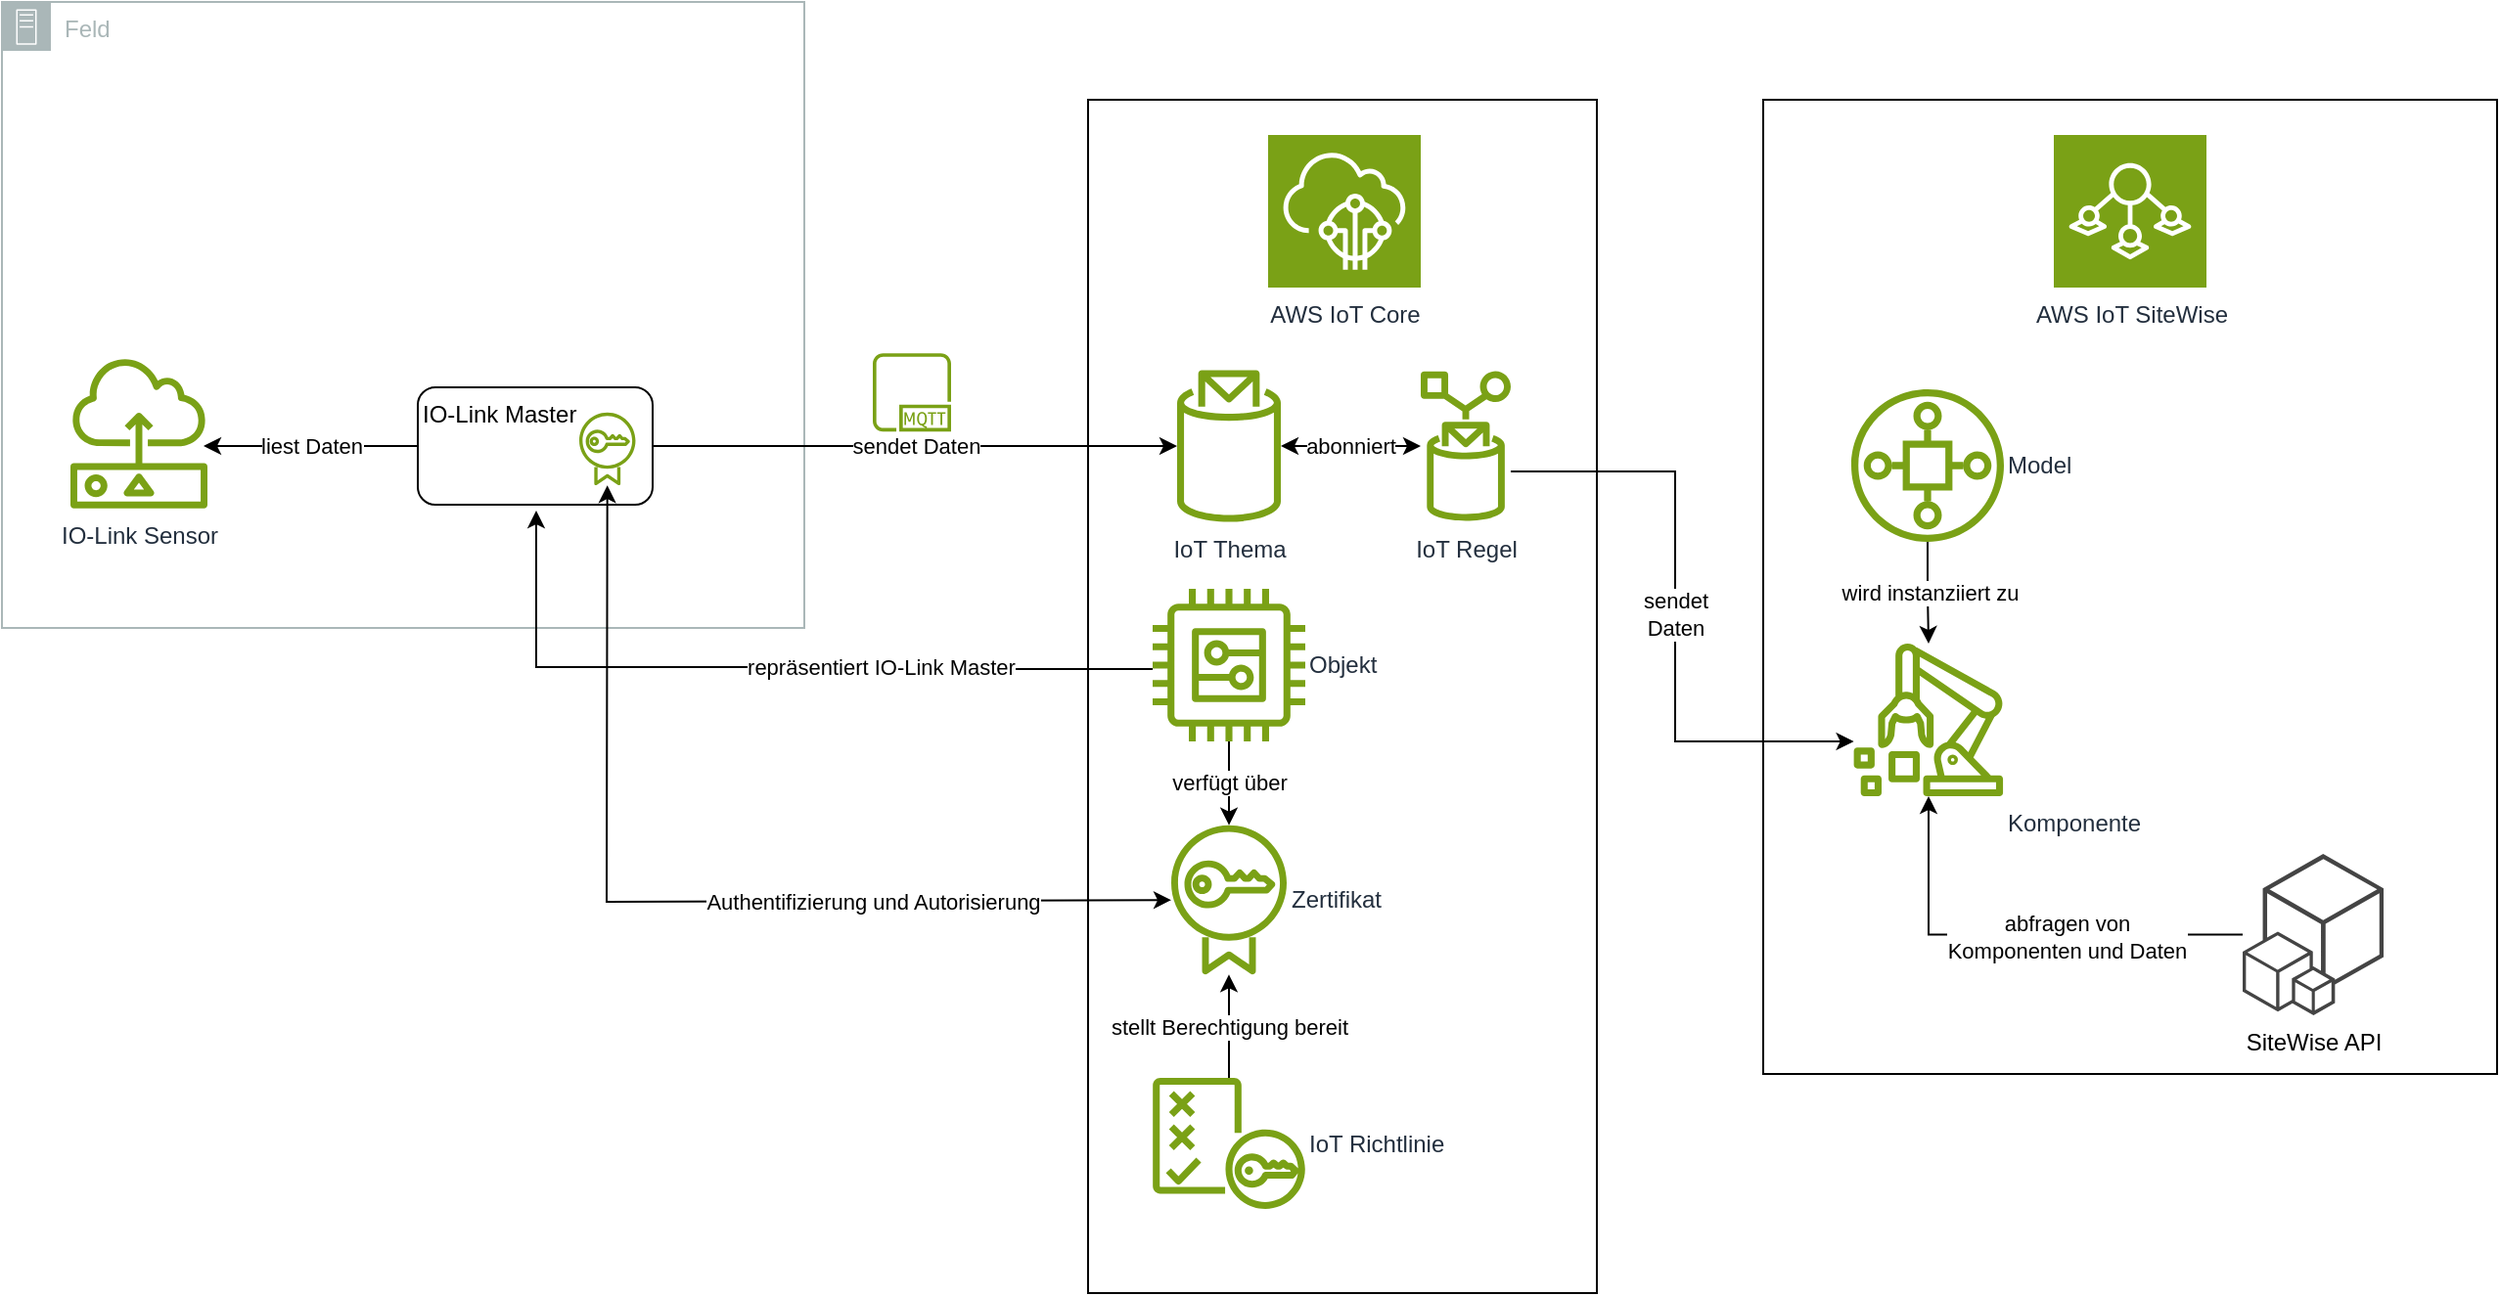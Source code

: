 <mxfile version="26.0.12" pages="2">
  <diagram name="Page-1" id="C6y82SUI9EZybyrPN-1k">
    <mxGraphModel dx="2179" dy="601" grid="1" gridSize="10" guides="1" tooltips="1" connect="1" arrows="1" fold="1" page="1" pageScale="1" pageWidth="850" pageHeight="1100" math="0" shadow="0">
      <root>
        <mxCell id="0" />
        <mxCell id="1" parent="0" />
        <mxCell id="kGXVVBS_KSktztfMy0yq-47" value="" style="rounded=0;whiteSpace=wrap;html=1;" parent="1" vertex="1">
          <mxGeometry x="130" y="190" width="260" height="610" as="geometry" />
        </mxCell>
        <mxCell id="kGXVVBS_KSktztfMy0yq-19" value="Feld" style="sketch=0;outlineConnect=0;gradientColor=none;html=1;whiteSpace=wrap;fontSize=12;fontStyle=0;shape=mxgraph.aws4.group;grIcon=mxgraph.aws4.group_on_premise;strokeColor=#AAB7B8;fillColor=none;verticalAlign=top;align=left;spacingLeft=30;fontColor=#AAB7B8;dashed=0;" parent="1" vertex="1">
          <mxGeometry x="-425" y="140" width="410" height="320" as="geometry" />
        </mxCell>
        <mxCell id="kGXVVBS_KSktztfMy0yq-15" value="" style="rounded=0;whiteSpace=wrap;html=1;" parent="1" vertex="1">
          <mxGeometry x="475" y="190" width="375" height="498" as="geometry" />
        </mxCell>
        <mxCell id="kGXVVBS_KSktztfMy0yq-12" value="sendet&lt;br&gt;Daten" style="edgeStyle=orthogonalEdgeStyle;rounded=0;orthogonalLoop=1;jettySize=auto;html=1;" parent="1" source="EfZzKLjjXhhsiKxFBeHn-36" target="EfZzKLjjXhhsiKxFBeHn-4" edge="1">
          <mxGeometry relative="1" as="geometry">
            <mxPoint x="320" y="247" as="targetPoint" />
            <Array as="points">
              <mxPoint x="430" y="380" />
              <mxPoint x="430" y="518" />
            </Array>
          </mxGeometry>
        </mxCell>
        <mxCell id="kGXVVBS_KSktztfMy0yq-4" value="AWS IoT Core" style="sketch=0;points=[[0,0,0],[0.25,0,0],[0.5,0,0],[0.75,0,0],[1,0,0],[0,1,0],[0.25,1,0],[0.5,1,0],[0.75,1,0],[1,1,0],[0,0.25,0],[0,0.5,0],[0,0.75,0],[1,0.25,0],[1,0.5,0],[1,0.75,0]];outlineConnect=0;fontColor=#232F3E;fillColor=#7AA116;strokeColor=#ffffff;dashed=0;verticalLabelPosition=bottom;verticalAlign=top;align=center;html=1;fontSize=12;fontStyle=0;aspect=fixed;shape=mxgraph.aws4.resourceIcon;resIcon=mxgraph.aws4.iot_core;" parent="1" vertex="1">
          <mxGeometry x="222" y="208" width="78" height="78" as="geometry" />
        </mxCell>
        <mxCell id="kGXVVBS_KSktztfMy0yq-24" value="Zertifikat" style="sketch=0;outlineConnect=0;fontColor=#232F3E;gradientColor=none;fillColor=#7AA116;strokeColor=none;dashed=0;verticalLabelPosition=middle;verticalAlign=middle;align=left;html=1;fontSize=12;fontStyle=0;aspect=fixed;pointerEvents=1;shape=mxgraph.aws4.certificate_manager;labelPosition=right;" parent="1" vertex="1">
          <mxGeometry x="172.5" y="560" width="59" height="78" as="geometry" />
        </mxCell>
        <mxCell id="kGXVVBS_KSktztfMy0yq-25" value="" style="sketch=0;outlineConnect=0;fontColor=#232F3E;gradientColor=none;fillColor=#7AA116;strokeColor=none;dashed=0;verticalLabelPosition=bottom;verticalAlign=top;align=center;html=1;fontSize=12;fontStyle=0;aspect=fixed;pointerEvents=1;shape=mxgraph.aws4.mqtt_protocol;" parent="1" vertex="1">
          <mxGeometry x="20" y="319.6" width="40" height="40" as="geometry" />
        </mxCell>
        <mxCell id="kGXVVBS_KSktztfMy0yq-31" value="repräsentiert IO-Link Master" style="edgeStyle=orthogonalEdgeStyle;rounded=0;orthogonalLoop=1;jettySize=auto;html=1;" parent="1" edge="1">
          <mxGeometry x="-0.293" relative="1" as="geometry">
            <mxPoint x="-152" y="400" as="targetPoint" />
            <Array as="points">
              <mxPoint x="30" y="481" />
              <mxPoint x="30" y="480" />
              <mxPoint x="-152" y="480" />
            </Array>
            <mxPoint x="163" y="481" as="sourcePoint" />
            <mxPoint as="offset" />
          </mxGeometry>
        </mxCell>
        <mxCell id="kGXVVBS_KSktztfMy0yq-33" value="verfügt über" style="edgeStyle=orthogonalEdgeStyle;rounded=0;orthogonalLoop=1;jettySize=auto;html=1;" parent="1" source="kGXVVBS_KSktztfMy0yq-26" target="kGXVVBS_KSktztfMy0yq-24" edge="1">
          <mxGeometry relative="1" as="geometry" />
        </mxCell>
        <mxCell id="kGXVVBS_KSktztfMy0yq-26" value="Objekt" style="sketch=0;outlineConnect=0;fontColor=#232F3E;gradientColor=none;fillColor=#7AA116;strokeColor=none;dashed=0;verticalLabelPosition=middle;verticalAlign=middle;align=left;html=1;fontSize=12;fontStyle=0;aspect=fixed;pointerEvents=1;shape=mxgraph.aws4.generic;labelPosition=right;" parent="1" vertex="1">
          <mxGeometry x="163" y="440" width="78" height="78" as="geometry" />
        </mxCell>
        <mxCell id="kGXVVBS_KSktztfMy0yq-37" value="stellt Berechtigung bereit" style="edgeStyle=orthogonalEdgeStyle;rounded=0;orthogonalLoop=1;jettySize=auto;html=1;" parent="1" source="kGXVVBS_KSktztfMy0yq-36" target="kGXVVBS_KSktztfMy0yq-24" edge="1">
          <mxGeometry relative="1" as="geometry" />
        </mxCell>
        <mxCell id="kGXVVBS_KSktztfMy0yq-36" value="IoT Richtlinie" style="sketch=0;outlineConnect=0;fontColor=#232F3E;gradientColor=none;fillColor=#7AA116;strokeColor=none;dashed=0;verticalLabelPosition=middle;verticalAlign=middle;align=left;html=1;fontSize=12;fontStyle=0;aspect=fixed;pointerEvents=1;shape=mxgraph.aws4.policy;labelPosition=right;" parent="1" vertex="1">
          <mxGeometry x="163" y="690" width="78" height="67" as="geometry" />
        </mxCell>
        <mxCell id="kGXVVBS_KSktztfMy0yq-46" value="liest Daten" style="edgeStyle=orthogonalEdgeStyle;rounded=0;orthogonalLoop=1;jettySize=auto;html=1;" parent="1" source="kGXVVBS_KSktztfMy0yq-41" edge="1">
          <mxGeometry relative="1" as="geometry">
            <mxPoint x="-322" y="367" as="targetPoint" />
          </mxGeometry>
        </mxCell>
        <mxCell id="EfZzKLjjXhhsiKxFBeHn-38" value="sendet Daten" style="edgeStyle=orthogonalEdgeStyle;rounded=0;orthogonalLoop=1;jettySize=auto;html=1;" parent="1" source="kGXVVBS_KSktztfMy0yq-41" target="EfZzKLjjXhhsiKxFBeHn-37" edge="1">
          <mxGeometry relative="1" as="geometry" />
        </mxCell>
        <mxCell id="kGXVVBS_KSktztfMy0yq-41" value="IO-Link Master" style="rounded=1;whiteSpace=wrap;html=1;align=left;verticalAlign=top;" parent="1" vertex="1">
          <mxGeometry x="-212.5" y="337" width="120" height="60" as="geometry" />
        </mxCell>
        <mxCell id="kGXVVBS_KSktztfMy0yq-34" value="" style="sketch=0;outlineConnect=0;fontColor=#232F3E;gradientColor=none;fillColor=#7AA116;strokeColor=none;dashed=0;verticalLabelPosition=bottom;verticalAlign=top;align=center;html=1;fontSize=12;fontStyle=0;aspect=fixed;pointerEvents=1;shape=mxgraph.aws4.certificate_manager;" parent="1" vertex="1">
          <mxGeometry x="-130" y="349.5" width="28.74" height="38" as="geometry" />
        </mxCell>
        <mxCell id="EfZzKLjjXhhsiKxFBeHn-1" value="IO-Link Sensor" style="sketch=0;outlineConnect=0;fontColor=#232F3E;gradientColor=none;fillColor=#7AA116;strokeColor=none;dashed=0;verticalLabelPosition=bottom;verticalAlign=top;align=center;html=1;fontSize=12;fontStyle=0;aspect=fixed;pointerEvents=1;shape=mxgraph.aws4.sensor;" parent="1" vertex="1">
          <mxGeometry x="-390" y="321" width="70" height="78" as="geometry" />
        </mxCell>
        <mxCell id="EfZzKLjjXhhsiKxFBeHn-7" value="wird instanziiert zu" style="edgeStyle=orthogonalEdgeStyle;rounded=0;orthogonalLoop=1;jettySize=auto;html=1;" parent="1" source="EfZzKLjjXhhsiKxFBeHn-2" target="EfZzKLjjXhhsiKxFBeHn-4" edge="1">
          <mxGeometry relative="1" as="geometry" />
        </mxCell>
        <mxCell id="EfZzKLjjXhhsiKxFBeHn-2" value="Model" style="sketch=0;outlineConnect=0;fontColor=#232F3E;gradientColor=none;fillColor=#7AA116;strokeColor=none;dashed=0;verticalLabelPosition=middle;verticalAlign=middle;align=left;html=1;fontSize=12;fontStyle=0;aspect=fixed;pointerEvents=1;shape=mxgraph.aws4.iot_sitewise_asset_model;labelPosition=right;" parent="1" vertex="1">
          <mxGeometry x="520" y="338" width="78" height="78" as="geometry" />
        </mxCell>
        <mxCell id="EfZzKLjjXhhsiKxFBeHn-3" value="AWS IoT SiteWise" style="sketch=0;points=[[0,0,0],[0.25,0,0],[0.5,0,0],[0.75,0,0],[1,0,0],[0,1,0],[0.25,1,0],[0.5,1,0],[0.75,1,0],[1,1,0],[0,0.25,0],[0,0.5,0],[0,0.75,0],[1,0.25,0],[1,0.5,0],[1,0.75,0]];outlineConnect=0;fontColor=#232F3E;fillColor=light-dark(#7aa116, #61820b);strokeColor=#ffffff;dashed=0;verticalLabelPosition=bottom;verticalAlign=top;align=center;html=1;fontSize=12;fontStyle=0;aspect=fixed;shape=mxgraph.aws4.resourceIcon;resIcon=mxgraph.aws4.iot_sitewise;" parent="1" vertex="1">
          <mxGeometry x="623.5" y="208" width="78" height="78" as="geometry" />
        </mxCell>
        <mxCell id="EfZzKLjjXhhsiKxFBeHn-4" value="Komponente" style="sketch=0;outlineConnect=0;fontColor=#232F3E;gradientColor=none;fillColor=#7AA116;strokeColor=none;dashed=0;verticalLabelPosition=bottom;verticalAlign=top;align=left;html=1;fontSize=12;fontStyle=0;aspect=fixed;pointerEvents=1;shape=mxgraph.aws4.iot_sitewise_asset;labelPosition=right;" parent="1" vertex="1">
          <mxGeometry x="521" y="468" width="77" height="78" as="geometry" />
        </mxCell>
        <mxCell id="EfZzKLjjXhhsiKxFBeHn-8" value="Authentifizierung und Autorisierung" style="endArrow=classic;startArrow=classic;html=1;rounded=0;" parent="1" source="kGXVVBS_KSktztfMy0yq-24" target="kGXVVBS_KSktztfMy0yq-34" edge="1">
          <mxGeometry x="-0.392" width="50" height="50" relative="1" as="geometry">
            <mxPoint x="-177.5" y="600" as="sourcePoint" />
            <mxPoint x="-127.5" y="550" as="targetPoint" />
            <Array as="points">
              <mxPoint x="-116" y="600" />
            </Array>
            <mxPoint as="offset" />
          </mxGeometry>
        </mxCell>
        <mxCell id="EfZzKLjjXhhsiKxFBeHn-12" value="abfragen von &lt;br&gt;Komponenten und Daten" style="edgeStyle=orthogonalEdgeStyle;rounded=0;orthogonalLoop=1;jettySize=auto;html=1;" parent="1" source="EfZzKLjjXhhsiKxFBeHn-10" target="EfZzKLjjXhhsiKxFBeHn-4" edge="1">
          <mxGeometry x="-0.222" y="1" relative="1" as="geometry">
            <mxPoint as="offset" />
          </mxGeometry>
        </mxCell>
        <mxCell id="EfZzKLjjXhhsiKxFBeHn-10" value="SiteWise API" style="outlineConnect=0;dashed=0;verticalLabelPosition=bottom;verticalAlign=top;align=center;html=1;shape=mxgraph.aws3.cli;fillColor=#444444;gradientColor=none;" parent="1" vertex="1">
          <mxGeometry x="720" y="575.5" width="72" height="82.5" as="geometry" />
        </mxCell>
        <mxCell id="EfZzKLjjXhhsiKxFBeHn-39" value="abonniert" style="edgeStyle=orthogonalEdgeStyle;rounded=0;orthogonalLoop=1;jettySize=auto;html=1;startArrow=classic;startFill=1;" parent="1" source="EfZzKLjjXhhsiKxFBeHn-36" target="EfZzKLjjXhhsiKxFBeHn-37" edge="1">
          <mxGeometry relative="1" as="geometry" />
        </mxCell>
        <mxCell id="EfZzKLjjXhhsiKxFBeHn-36" value="IoT Regel" style="sketch=0;outlineConnect=0;fontColor=#232F3E;gradientColor=none;fillColor=#7AA116;strokeColor=none;dashed=0;verticalLabelPosition=bottom;verticalAlign=top;align=center;html=1;fontSize=12;fontStyle=0;aspect=fixed;pointerEvents=1;shape=mxgraph.aws4.rule;" parent="1" vertex="1">
          <mxGeometry x="300" y="328" width="46" height="78" as="geometry" />
        </mxCell>
        <mxCell id="EfZzKLjjXhhsiKxFBeHn-37" value="IoT Thema" style="sketch=0;outlineConnect=0;fontColor=#232F3E;gradientColor=none;fillColor=#7AA116;strokeColor=none;dashed=0;verticalLabelPosition=bottom;verticalAlign=top;align=center;html=1;fontSize=12;fontStyle=0;aspect=fixed;pointerEvents=1;shape=mxgraph.aws4.topic_2;" parent="1" vertex="1">
          <mxGeometry x="175.5" y="328" width="53" height="78" as="geometry" />
        </mxCell>
      </root>
    </mxGraphModel>
  </diagram>
  <diagram name="Copy of Page-1" id="blWVVCpTMHKWCKm_LC0x">
    <mxGraphModel dx="2084" dy="1072" grid="1" gridSize="10" guides="1" tooltips="1" connect="1" arrows="1" fold="1" page="1" pageScale="1" pageWidth="850" pageHeight="1100" math="0" shadow="0">
      <root>
        <mxCell id="xDjXt-QQ54AgnvHL98te-0" />
        <mxCell id="xDjXt-QQ54AgnvHL98te-1" parent="xDjXt-QQ54AgnvHL98te-0" />
        <mxCell id="xDjXt-QQ54AgnvHL98te-3" value="AWS Cloud" style="sketch=0;outlineConnect=0;gradientColor=none;html=1;whiteSpace=wrap;fontSize=12;fontStyle=0;shape=mxgraph.aws4.group;grIcon=mxgraph.aws4.group_aws_cloud;strokeColor=#AAB7B8;fillColor=none;verticalAlign=top;align=left;spacingLeft=30;fontColor=#AAB7B8;dashed=0;" vertex="1" parent="xDjXt-QQ54AgnvHL98te-1">
          <mxGeometry x="110" y="140" width="810" height="730" as="geometry" />
        </mxCell>
        <mxCell id="xDjXt-QQ54AgnvHL98te-5" value="" style="rounded=0;whiteSpace=wrap;html=1;" vertex="1" parent="xDjXt-QQ54AgnvHL98te-1">
          <mxGeometry x="130" y="190" width="260" height="610" as="geometry" />
        </mxCell>
        <mxCell id="xDjXt-QQ54AgnvHL98te-6" value="Feld" style="sketch=0;outlineConnect=0;gradientColor=none;html=1;whiteSpace=wrap;fontSize=12;fontStyle=0;shape=mxgraph.aws4.group;grIcon=mxgraph.aws4.group_on_premise;strokeColor=#AAB7B8;fillColor=none;verticalAlign=top;align=left;spacingLeft=30;fontColor=#AAB7B8;dashed=0;" vertex="1" parent="xDjXt-QQ54AgnvHL98te-1">
          <mxGeometry x="-425" y="140" width="410" height="320" as="geometry" />
        </mxCell>
        <mxCell id="xDjXt-QQ54AgnvHL98te-7" value="" style="rounded=0;whiteSpace=wrap;html=1;" vertex="1" parent="xDjXt-QQ54AgnvHL98te-1">
          <mxGeometry x="475" y="190" width="375" height="498" as="geometry" />
        </mxCell>
        <mxCell id="xDjXt-QQ54AgnvHL98te-8" value="sendet&lt;br&gt;Daten" style="edgeStyle=orthogonalEdgeStyle;rounded=0;orthogonalLoop=1;jettySize=auto;html=1;" edge="1" parent="xDjXt-QQ54AgnvHL98te-1" source="xDjXt-QQ54AgnvHL98te-44" target="xDjXt-QQ54AgnvHL98te-26">
          <mxGeometry relative="1" as="geometry">
            <mxPoint x="320" y="247" as="targetPoint" />
            <Array as="points">
              <mxPoint x="430" y="380" />
              <mxPoint x="430" y="518" />
            </Array>
          </mxGeometry>
        </mxCell>
        <mxCell id="xDjXt-QQ54AgnvHL98te-9" value="AWS IoT Core" style="sketch=0;points=[[0,0,0],[0.25,0,0],[0.5,0,0],[0.75,0,0],[1,0,0],[0,1,0],[0.25,1,0],[0.5,1,0],[0.75,1,0],[1,1,0],[0,0.25,0],[0,0.5,0],[0,0.75,0],[1,0.25,0],[1,0.5,0],[1,0.75,0]];outlineConnect=0;fontColor=#232F3E;fillColor=#7AA116;strokeColor=#ffffff;dashed=0;verticalLabelPosition=bottom;verticalAlign=top;align=center;html=1;fontSize=12;fontStyle=0;aspect=fixed;shape=mxgraph.aws4.resourceIcon;resIcon=mxgraph.aws4.iot_core;" vertex="1" parent="xDjXt-QQ54AgnvHL98te-1">
          <mxGeometry x="222" y="208" width="78" height="78" as="geometry" />
        </mxCell>
        <mxCell id="xDjXt-QQ54AgnvHL98te-10" value="Zertifikat" style="sketch=0;outlineConnect=0;fontColor=#232F3E;gradientColor=none;fillColor=#7AA116;strokeColor=none;dashed=0;verticalLabelPosition=middle;verticalAlign=middle;align=left;html=1;fontSize=12;fontStyle=0;aspect=fixed;pointerEvents=1;shape=mxgraph.aws4.certificate_manager;labelPosition=right;" vertex="1" parent="xDjXt-QQ54AgnvHL98te-1">
          <mxGeometry x="172.5" y="560" width="59" height="78" as="geometry" />
        </mxCell>
        <mxCell id="xDjXt-QQ54AgnvHL98te-11" value="" style="sketch=0;outlineConnect=0;fontColor=#232F3E;gradientColor=none;fillColor=#7AA116;strokeColor=none;dashed=0;verticalLabelPosition=bottom;verticalAlign=top;align=center;html=1;fontSize=12;fontStyle=0;aspect=fixed;pointerEvents=1;shape=mxgraph.aws4.mqtt_protocol;" vertex="1" parent="xDjXt-QQ54AgnvHL98te-1">
          <mxGeometry x="20" y="319.6" width="40" height="40" as="geometry" />
        </mxCell>
        <mxCell id="xDjXt-QQ54AgnvHL98te-12" value="repräsentiert IO-Link Master" style="edgeStyle=orthogonalEdgeStyle;rounded=0;orthogonalLoop=1;jettySize=auto;html=1;" edge="1" parent="xDjXt-QQ54AgnvHL98te-1">
          <mxGeometry x="-0.293" relative="1" as="geometry">
            <mxPoint x="-152" y="400" as="targetPoint" />
            <Array as="points">
              <mxPoint x="30" y="481" />
              <mxPoint x="30" y="480" />
              <mxPoint x="-152" y="480" />
            </Array>
            <mxPoint x="163" y="481" as="sourcePoint" />
            <mxPoint as="offset" />
          </mxGeometry>
        </mxCell>
        <mxCell id="xDjXt-QQ54AgnvHL98te-13" value="verfügt über" style="edgeStyle=orthogonalEdgeStyle;rounded=0;orthogonalLoop=1;jettySize=auto;html=1;" edge="1" parent="xDjXt-QQ54AgnvHL98te-1" source="xDjXt-QQ54AgnvHL98te-14" target="xDjXt-QQ54AgnvHL98te-10">
          <mxGeometry relative="1" as="geometry" />
        </mxCell>
        <mxCell id="xDjXt-QQ54AgnvHL98te-14" value="Objekt" style="sketch=0;outlineConnect=0;fontColor=#232F3E;gradientColor=none;fillColor=#7AA116;strokeColor=none;dashed=0;verticalLabelPosition=middle;verticalAlign=middle;align=left;html=1;fontSize=12;fontStyle=0;aspect=fixed;pointerEvents=1;shape=mxgraph.aws4.generic;labelPosition=right;" vertex="1" parent="xDjXt-QQ54AgnvHL98te-1">
          <mxGeometry x="163" y="440" width="78" height="78" as="geometry" />
        </mxCell>
        <mxCell id="xDjXt-QQ54AgnvHL98te-15" value="stellt Berechtigung bereit" style="edgeStyle=orthogonalEdgeStyle;rounded=0;orthogonalLoop=1;jettySize=auto;html=1;" edge="1" parent="xDjXt-QQ54AgnvHL98te-1" source="xDjXt-QQ54AgnvHL98te-16" target="xDjXt-QQ54AgnvHL98te-10">
          <mxGeometry relative="1" as="geometry" />
        </mxCell>
        <mxCell id="xDjXt-QQ54AgnvHL98te-16" value="IoT Richtlinie" style="sketch=0;outlineConnect=0;fontColor=#232F3E;gradientColor=none;fillColor=#7AA116;strokeColor=none;dashed=0;verticalLabelPosition=middle;verticalAlign=middle;align=left;html=1;fontSize=12;fontStyle=0;aspect=fixed;pointerEvents=1;shape=mxgraph.aws4.policy;labelPosition=right;" vertex="1" parent="xDjXt-QQ54AgnvHL98te-1">
          <mxGeometry x="163" y="690" width="78" height="67" as="geometry" />
        </mxCell>
        <mxCell id="xDjXt-QQ54AgnvHL98te-17" value="liest Daten" style="edgeStyle=orthogonalEdgeStyle;rounded=0;orthogonalLoop=1;jettySize=auto;html=1;" edge="1" parent="xDjXt-QQ54AgnvHL98te-1" source="xDjXt-QQ54AgnvHL98te-19">
          <mxGeometry relative="1" as="geometry">
            <mxPoint x="-322" y="367" as="targetPoint" />
          </mxGeometry>
        </mxCell>
        <mxCell id="xDjXt-QQ54AgnvHL98te-18" value="sendet Daten" style="edgeStyle=orthogonalEdgeStyle;rounded=0;orthogonalLoop=1;jettySize=auto;html=1;" edge="1" parent="xDjXt-QQ54AgnvHL98te-1" source="xDjXt-QQ54AgnvHL98te-19" target="xDjXt-QQ54AgnvHL98te-45">
          <mxGeometry relative="1" as="geometry" />
        </mxCell>
        <mxCell id="xDjXt-QQ54AgnvHL98te-19" value="IO-Link Master" style="rounded=1;whiteSpace=wrap;html=1;align=left;verticalAlign=top;" vertex="1" parent="xDjXt-QQ54AgnvHL98te-1">
          <mxGeometry x="-212.5" y="337" width="120" height="60" as="geometry" />
        </mxCell>
        <mxCell id="xDjXt-QQ54AgnvHL98te-20" value="" style="sketch=0;outlineConnect=0;fontColor=#232F3E;gradientColor=none;fillColor=#7AA116;strokeColor=none;dashed=0;verticalLabelPosition=bottom;verticalAlign=top;align=center;html=1;fontSize=12;fontStyle=0;aspect=fixed;pointerEvents=1;shape=mxgraph.aws4.certificate_manager;" vertex="1" parent="xDjXt-QQ54AgnvHL98te-1">
          <mxGeometry x="-130" y="349.5" width="28.74" height="38" as="geometry" />
        </mxCell>
        <mxCell id="xDjXt-QQ54AgnvHL98te-21" value="IO-Link Sensor" style="sketch=0;outlineConnect=0;fontColor=#232F3E;gradientColor=none;fillColor=#7AA116;strokeColor=none;dashed=0;verticalLabelPosition=bottom;verticalAlign=top;align=center;html=1;fontSize=12;fontStyle=0;aspect=fixed;pointerEvents=1;shape=mxgraph.aws4.sensor;" vertex="1" parent="xDjXt-QQ54AgnvHL98te-1">
          <mxGeometry x="-390" y="321" width="70" height="78" as="geometry" />
        </mxCell>
        <mxCell id="xDjXt-QQ54AgnvHL98te-22" value="wird instanziiert zu" style="edgeStyle=orthogonalEdgeStyle;rounded=0;orthogonalLoop=1;jettySize=auto;html=1;" edge="1" parent="xDjXt-QQ54AgnvHL98te-1" source="xDjXt-QQ54AgnvHL98te-23" target="xDjXt-QQ54AgnvHL98te-26">
          <mxGeometry relative="1" as="geometry" />
        </mxCell>
        <mxCell id="xDjXt-QQ54AgnvHL98te-23" value="Model" style="sketch=0;outlineConnect=0;fontColor=#232F3E;gradientColor=none;fillColor=#7AA116;strokeColor=none;dashed=0;verticalLabelPosition=middle;verticalAlign=middle;align=left;html=1;fontSize=12;fontStyle=0;aspect=fixed;pointerEvents=1;shape=mxgraph.aws4.iot_sitewise_asset_model;labelPosition=right;" vertex="1" parent="xDjXt-QQ54AgnvHL98te-1">
          <mxGeometry x="520" y="338" width="78" height="78" as="geometry" />
        </mxCell>
        <mxCell id="xDjXt-QQ54AgnvHL98te-24" value="AWS IoT SiteWise" style="sketch=0;points=[[0,0,0],[0.25,0,0],[0.5,0,0],[0.75,0,0],[1,0,0],[0,1,0],[0.25,1,0],[0.5,1,0],[0.75,1,0],[1,1,0],[0,0.25,0],[0,0.5,0],[0,0.75,0],[1,0.25,0],[1,0.5,0],[1,0.75,0]];outlineConnect=0;fontColor=#232F3E;fillColor=light-dark(#7aa116, #61820b);strokeColor=#ffffff;dashed=0;verticalLabelPosition=bottom;verticalAlign=top;align=center;html=1;fontSize=12;fontStyle=0;aspect=fixed;shape=mxgraph.aws4.resourceIcon;resIcon=mxgraph.aws4.iot_sitewise;" vertex="1" parent="xDjXt-QQ54AgnvHL98te-1">
          <mxGeometry x="623.5" y="208" width="78" height="78" as="geometry" />
        </mxCell>
        <mxCell id="xDjXt-QQ54AgnvHL98te-26" value="Komponente" style="sketch=0;outlineConnect=0;fontColor=#232F3E;gradientColor=none;fillColor=#7AA116;strokeColor=none;dashed=0;verticalLabelPosition=bottom;verticalAlign=top;align=left;html=1;fontSize=12;fontStyle=0;aspect=fixed;pointerEvents=1;shape=mxgraph.aws4.iot_sitewise_asset;labelPosition=right;" vertex="1" parent="xDjXt-QQ54AgnvHL98te-1">
          <mxGeometry x="521" y="468" width="77" height="78" as="geometry" />
        </mxCell>
        <mxCell id="xDjXt-QQ54AgnvHL98te-27" value="Authentifizierung und Autorisierung" style="endArrow=classic;startArrow=classic;html=1;rounded=0;" edge="1" parent="xDjXt-QQ54AgnvHL98te-1" source="xDjXt-QQ54AgnvHL98te-10" target="xDjXt-QQ54AgnvHL98te-20">
          <mxGeometry x="-0.392" width="50" height="50" relative="1" as="geometry">
            <mxPoint x="-177.5" y="600" as="sourcePoint" />
            <mxPoint x="-127.5" y="550" as="targetPoint" />
            <Array as="points">
              <mxPoint x="-116" y="600" />
            </Array>
            <mxPoint as="offset" />
          </mxGeometry>
        </mxCell>
        <mxCell id="xDjXt-QQ54AgnvHL98te-29" value="abfragen von &lt;br&gt;Komponenten und Daten" style="edgeStyle=orthogonalEdgeStyle;rounded=0;orthogonalLoop=1;jettySize=auto;html=1;" edge="1" parent="xDjXt-QQ54AgnvHL98te-1" source="xDjXt-QQ54AgnvHL98te-30" target="xDjXt-QQ54AgnvHL98te-26">
          <mxGeometry x="-0.222" y="1" relative="1" as="geometry">
            <mxPoint as="offset" />
          </mxGeometry>
        </mxCell>
        <mxCell id="xDjXt-QQ54AgnvHL98te-30" value="SiteWise API" style="outlineConnect=0;dashed=0;verticalLabelPosition=bottom;verticalAlign=top;align=center;html=1;shape=mxgraph.aws3.cli;fillColor=#444444;gradientColor=none;" vertex="1" parent="xDjXt-QQ54AgnvHL98te-1">
          <mxGeometry x="720" y="575.5" width="72" height="82.5" as="geometry" />
        </mxCell>
        <mxCell id="xDjXt-QQ54AgnvHL98te-42" value="abonniert" style="edgeStyle=orthogonalEdgeStyle;rounded=0;orthogonalLoop=1;jettySize=auto;html=1;startArrow=classic;startFill=1;" edge="1" parent="xDjXt-QQ54AgnvHL98te-1" source="xDjXt-QQ54AgnvHL98te-44" target="xDjXt-QQ54AgnvHL98te-45">
          <mxGeometry relative="1" as="geometry" />
        </mxCell>
        <mxCell id="xDjXt-QQ54AgnvHL98te-44" value="IoT Regel" style="sketch=0;outlineConnect=0;fontColor=#232F3E;gradientColor=none;fillColor=#7AA116;strokeColor=none;dashed=0;verticalLabelPosition=bottom;verticalAlign=top;align=center;html=1;fontSize=12;fontStyle=0;aspect=fixed;pointerEvents=1;shape=mxgraph.aws4.rule;" vertex="1" parent="xDjXt-QQ54AgnvHL98te-1">
          <mxGeometry x="300" y="328" width="46" height="78" as="geometry" />
        </mxCell>
        <mxCell id="xDjXt-QQ54AgnvHL98te-45" value="IoT Thema" style="sketch=0;outlineConnect=0;fontColor=#232F3E;gradientColor=none;fillColor=#7AA116;strokeColor=none;dashed=0;verticalLabelPosition=bottom;verticalAlign=top;align=center;html=1;fontSize=12;fontStyle=0;aspect=fixed;pointerEvents=1;shape=mxgraph.aws4.topic_2;" vertex="1" parent="xDjXt-QQ54AgnvHL98te-1">
          <mxGeometry x="175.5" y="328" width="53" height="78" as="geometry" />
        </mxCell>
      </root>
    </mxGraphModel>
  </diagram>
</mxfile>
